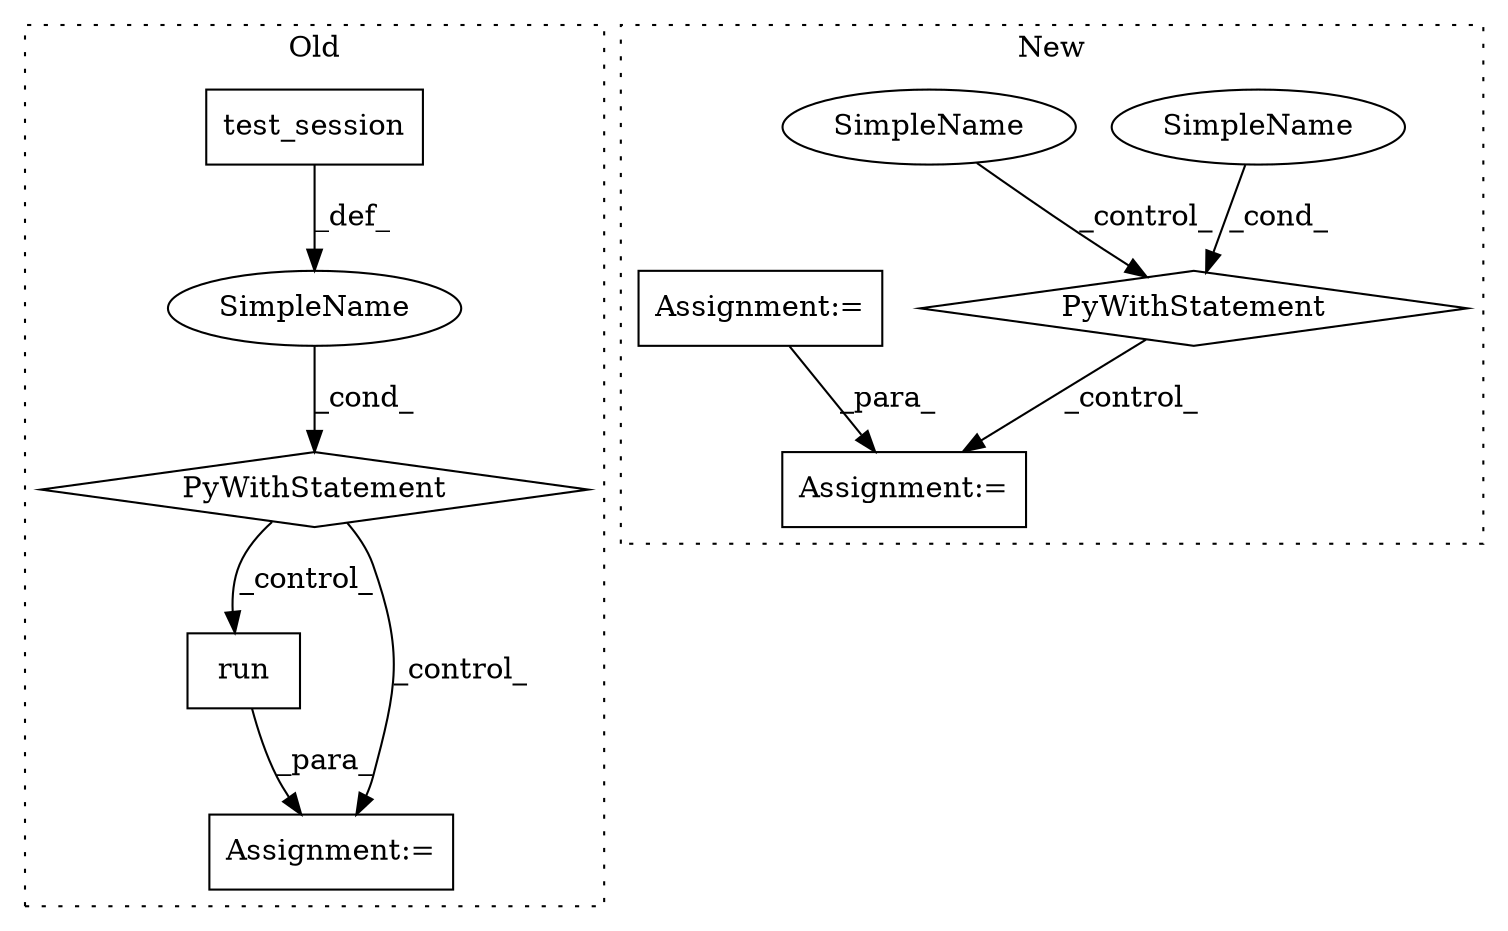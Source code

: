 digraph G {
subgraph cluster0 {
1 [label="run" a="32" s="25006,25014" l="4,1" shape="box"];
5 [label="Assignment:=" a="7" s="24997" l="1" shape="box"];
6 [label="SimpleName" a="42" s="" l="" shape="ellipse"];
7 [label="PyWithStatement" a="104" s="24223,24263" l="10,2" shape="diamond"];
9 [label="test_session" a="32" s="24238,24262" l="13,1" shape="box"];
label = "Old";
style="dotted";
}
subgraph cluster1 {
2 [label="PyWithStatement" a="104" s="24717,24752" l="10,2" shape="diamond"];
3 [label="Assignment:=" a="7" s="24852" l="1" shape="box"];
4 [label="SimpleName" a="42" s="" l="" shape="ellipse"];
8 [label="SimpleName" a="42" s="" l="" shape="ellipse"];
10 [label="Assignment:=" a="7" s="24451" l="1" shape="box"];
label = "New";
style="dotted";
}
1 -> 5 [label="_para_"];
2 -> 3 [label="_control_"];
4 -> 2 [label="_cond_"];
6 -> 7 [label="_cond_"];
7 -> 1 [label="_control_"];
7 -> 5 [label="_control_"];
8 -> 2 [label="_control_"];
9 -> 6 [label="_def_"];
10 -> 3 [label="_para_"];
}